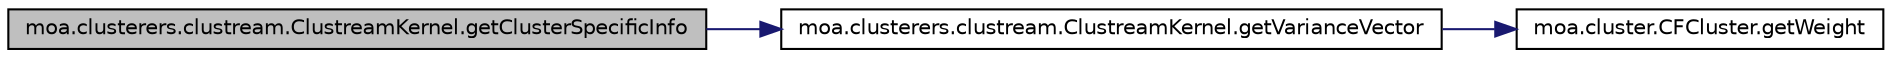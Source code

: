 digraph G
{
  edge [fontname="Helvetica",fontsize="10",labelfontname="Helvetica",labelfontsize="10"];
  node [fontname="Helvetica",fontsize="10",shape=record];
  rankdir=LR;
  Node1 [label="moa.clusterers.clustream.ClustreamKernel.getClusterSpecificInfo",height=0.2,width=0.4,color="black", fillcolor="grey75", style="filled" fontcolor="black"];
  Node1 -> Node2 [color="midnightblue",fontsize="10",style="solid",fontname="Helvetica"];
  Node2 [label="moa.clusterers.clustream.ClustreamKernel.getVarianceVector",height=0.2,width=0.4,color="black", fillcolor="white", style="filled",URL="$classmoa_1_1clusterers_1_1clustream_1_1ClustreamKernel.html#a5ebc527b2383c19f41587c07b91d1f3e"];
  Node2 -> Node3 [color="midnightblue",fontsize="10",style="solid",fontname="Helvetica"];
  Node3 [label="moa.cluster.CFCluster.getWeight",height=0.2,width=0.4,color="black", fillcolor="white", style="filled",URL="$classmoa_1_1cluster_1_1CFCluster.html#a68239d734eed85b83dad00bd7e4004c4",tooltip="See interface Cluster."];
}
